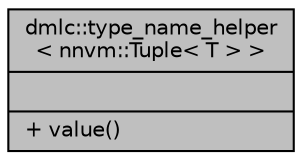 digraph "dmlc::type_name_helper&lt; nnvm::Tuple&lt; T &gt; &gt;"
{
 // LATEX_PDF_SIZE
  edge [fontname="Helvetica",fontsize="10",labelfontname="Helvetica",labelfontsize="10"];
  node [fontname="Helvetica",fontsize="10",shape=record];
  Node1 [label="{dmlc::type_name_helper\l\< nnvm::Tuple\< T \> \>\n||+ value()\l}",height=0.2,width=0.4,color="black", fillcolor="grey75", style="filled", fontcolor="black",tooltip=" "];
}
